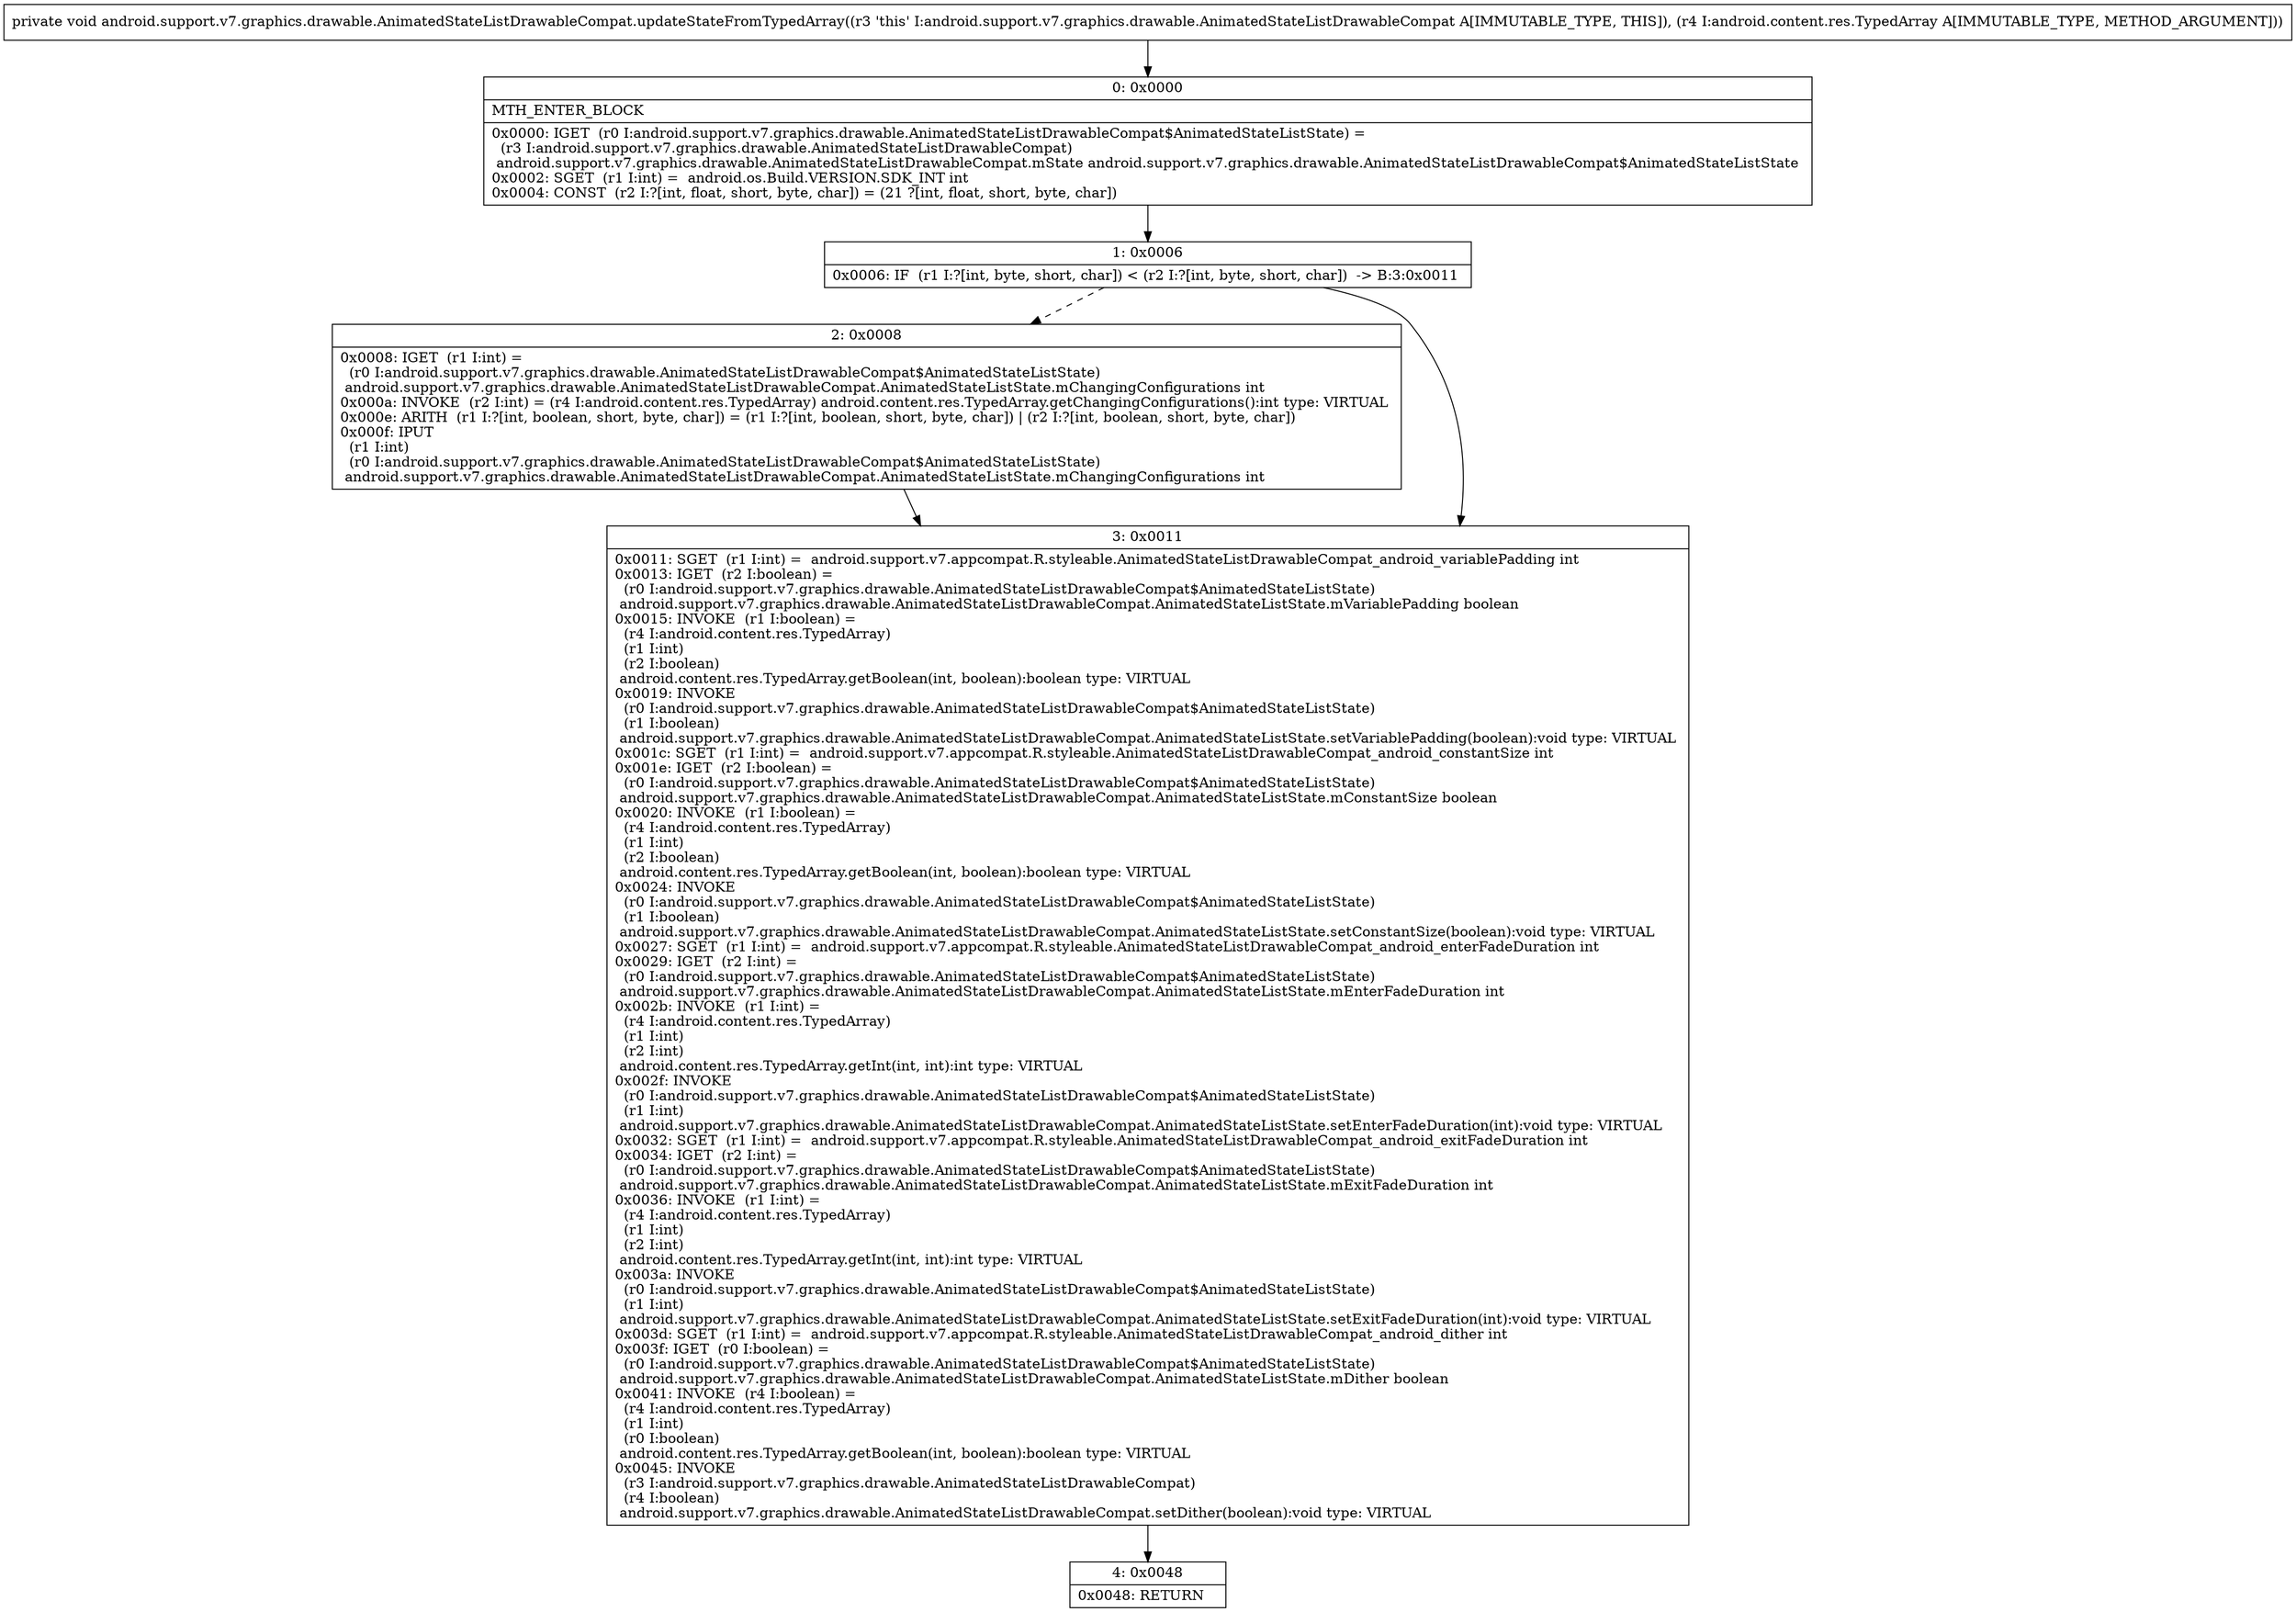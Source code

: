 digraph "CFG forandroid.support.v7.graphics.drawable.AnimatedStateListDrawableCompat.updateStateFromTypedArray(Landroid\/content\/res\/TypedArray;)V" {
Node_0 [shape=record,label="{0\:\ 0x0000|MTH_ENTER_BLOCK\l|0x0000: IGET  (r0 I:android.support.v7.graphics.drawable.AnimatedStateListDrawableCompat$AnimatedStateListState) = \l  (r3 I:android.support.v7.graphics.drawable.AnimatedStateListDrawableCompat)\l android.support.v7.graphics.drawable.AnimatedStateListDrawableCompat.mState android.support.v7.graphics.drawable.AnimatedStateListDrawableCompat$AnimatedStateListState \l0x0002: SGET  (r1 I:int) =  android.os.Build.VERSION.SDK_INT int \l0x0004: CONST  (r2 I:?[int, float, short, byte, char]) = (21 ?[int, float, short, byte, char]) \l}"];
Node_1 [shape=record,label="{1\:\ 0x0006|0x0006: IF  (r1 I:?[int, byte, short, char]) \< (r2 I:?[int, byte, short, char])  \-\> B:3:0x0011 \l}"];
Node_2 [shape=record,label="{2\:\ 0x0008|0x0008: IGET  (r1 I:int) = \l  (r0 I:android.support.v7.graphics.drawable.AnimatedStateListDrawableCompat$AnimatedStateListState)\l android.support.v7.graphics.drawable.AnimatedStateListDrawableCompat.AnimatedStateListState.mChangingConfigurations int \l0x000a: INVOKE  (r2 I:int) = (r4 I:android.content.res.TypedArray) android.content.res.TypedArray.getChangingConfigurations():int type: VIRTUAL \l0x000e: ARITH  (r1 I:?[int, boolean, short, byte, char]) = (r1 I:?[int, boolean, short, byte, char]) \| (r2 I:?[int, boolean, short, byte, char]) \l0x000f: IPUT  \l  (r1 I:int)\l  (r0 I:android.support.v7.graphics.drawable.AnimatedStateListDrawableCompat$AnimatedStateListState)\l android.support.v7.graphics.drawable.AnimatedStateListDrawableCompat.AnimatedStateListState.mChangingConfigurations int \l}"];
Node_3 [shape=record,label="{3\:\ 0x0011|0x0011: SGET  (r1 I:int) =  android.support.v7.appcompat.R.styleable.AnimatedStateListDrawableCompat_android_variablePadding int \l0x0013: IGET  (r2 I:boolean) = \l  (r0 I:android.support.v7.graphics.drawable.AnimatedStateListDrawableCompat$AnimatedStateListState)\l android.support.v7.graphics.drawable.AnimatedStateListDrawableCompat.AnimatedStateListState.mVariablePadding boolean \l0x0015: INVOKE  (r1 I:boolean) = \l  (r4 I:android.content.res.TypedArray)\l  (r1 I:int)\l  (r2 I:boolean)\l android.content.res.TypedArray.getBoolean(int, boolean):boolean type: VIRTUAL \l0x0019: INVOKE  \l  (r0 I:android.support.v7.graphics.drawable.AnimatedStateListDrawableCompat$AnimatedStateListState)\l  (r1 I:boolean)\l android.support.v7.graphics.drawable.AnimatedStateListDrawableCompat.AnimatedStateListState.setVariablePadding(boolean):void type: VIRTUAL \l0x001c: SGET  (r1 I:int) =  android.support.v7.appcompat.R.styleable.AnimatedStateListDrawableCompat_android_constantSize int \l0x001e: IGET  (r2 I:boolean) = \l  (r0 I:android.support.v7.graphics.drawable.AnimatedStateListDrawableCompat$AnimatedStateListState)\l android.support.v7.graphics.drawable.AnimatedStateListDrawableCompat.AnimatedStateListState.mConstantSize boolean \l0x0020: INVOKE  (r1 I:boolean) = \l  (r4 I:android.content.res.TypedArray)\l  (r1 I:int)\l  (r2 I:boolean)\l android.content.res.TypedArray.getBoolean(int, boolean):boolean type: VIRTUAL \l0x0024: INVOKE  \l  (r0 I:android.support.v7.graphics.drawable.AnimatedStateListDrawableCompat$AnimatedStateListState)\l  (r1 I:boolean)\l android.support.v7.graphics.drawable.AnimatedStateListDrawableCompat.AnimatedStateListState.setConstantSize(boolean):void type: VIRTUAL \l0x0027: SGET  (r1 I:int) =  android.support.v7.appcompat.R.styleable.AnimatedStateListDrawableCompat_android_enterFadeDuration int \l0x0029: IGET  (r2 I:int) = \l  (r0 I:android.support.v7.graphics.drawable.AnimatedStateListDrawableCompat$AnimatedStateListState)\l android.support.v7.graphics.drawable.AnimatedStateListDrawableCompat.AnimatedStateListState.mEnterFadeDuration int \l0x002b: INVOKE  (r1 I:int) = \l  (r4 I:android.content.res.TypedArray)\l  (r1 I:int)\l  (r2 I:int)\l android.content.res.TypedArray.getInt(int, int):int type: VIRTUAL \l0x002f: INVOKE  \l  (r0 I:android.support.v7.graphics.drawable.AnimatedStateListDrawableCompat$AnimatedStateListState)\l  (r1 I:int)\l android.support.v7.graphics.drawable.AnimatedStateListDrawableCompat.AnimatedStateListState.setEnterFadeDuration(int):void type: VIRTUAL \l0x0032: SGET  (r1 I:int) =  android.support.v7.appcompat.R.styleable.AnimatedStateListDrawableCompat_android_exitFadeDuration int \l0x0034: IGET  (r2 I:int) = \l  (r0 I:android.support.v7.graphics.drawable.AnimatedStateListDrawableCompat$AnimatedStateListState)\l android.support.v7.graphics.drawable.AnimatedStateListDrawableCompat.AnimatedStateListState.mExitFadeDuration int \l0x0036: INVOKE  (r1 I:int) = \l  (r4 I:android.content.res.TypedArray)\l  (r1 I:int)\l  (r2 I:int)\l android.content.res.TypedArray.getInt(int, int):int type: VIRTUAL \l0x003a: INVOKE  \l  (r0 I:android.support.v7.graphics.drawable.AnimatedStateListDrawableCompat$AnimatedStateListState)\l  (r1 I:int)\l android.support.v7.graphics.drawable.AnimatedStateListDrawableCompat.AnimatedStateListState.setExitFadeDuration(int):void type: VIRTUAL \l0x003d: SGET  (r1 I:int) =  android.support.v7.appcompat.R.styleable.AnimatedStateListDrawableCompat_android_dither int \l0x003f: IGET  (r0 I:boolean) = \l  (r0 I:android.support.v7.graphics.drawable.AnimatedStateListDrawableCompat$AnimatedStateListState)\l android.support.v7.graphics.drawable.AnimatedStateListDrawableCompat.AnimatedStateListState.mDither boolean \l0x0041: INVOKE  (r4 I:boolean) = \l  (r4 I:android.content.res.TypedArray)\l  (r1 I:int)\l  (r0 I:boolean)\l android.content.res.TypedArray.getBoolean(int, boolean):boolean type: VIRTUAL \l0x0045: INVOKE  \l  (r3 I:android.support.v7.graphics.drawable.AnimatedStateListDrawableCompat)\l  (r4 I:boolean)\l android.support.v7.graphics.drawable.AnimatedStateListDrawableCompat.setDither(boolean):void type: VIRTUAL \l}"];
Node_4 [shape=record,label="{4\:\ 0x0048|0x0048: RETURN   \l}"];
MethodNode[shape=record,label="{private void android.support.v7.graphics.drawable.AnimatedStateListDrawableCompat.updateStateFromTypedArray((r3 'this' I:android.support.v7.graphics.drawable.AnimatedStateListDrawableCompat A[IMMUTABLE_TYPE, THIS]), (r4 I:android.content.res.TypedArray A[IMMUTABLE_TYPE, METHOD_ARGUMENT])) }"];
MethodNode -> Node_0;
Node_0 -> Node_1;
Node_1 -> Node_2[style=dashed];
Node_1 -> Node_3;
Node_2 -> Node_3;
Node_3 -> Node_4;
}

